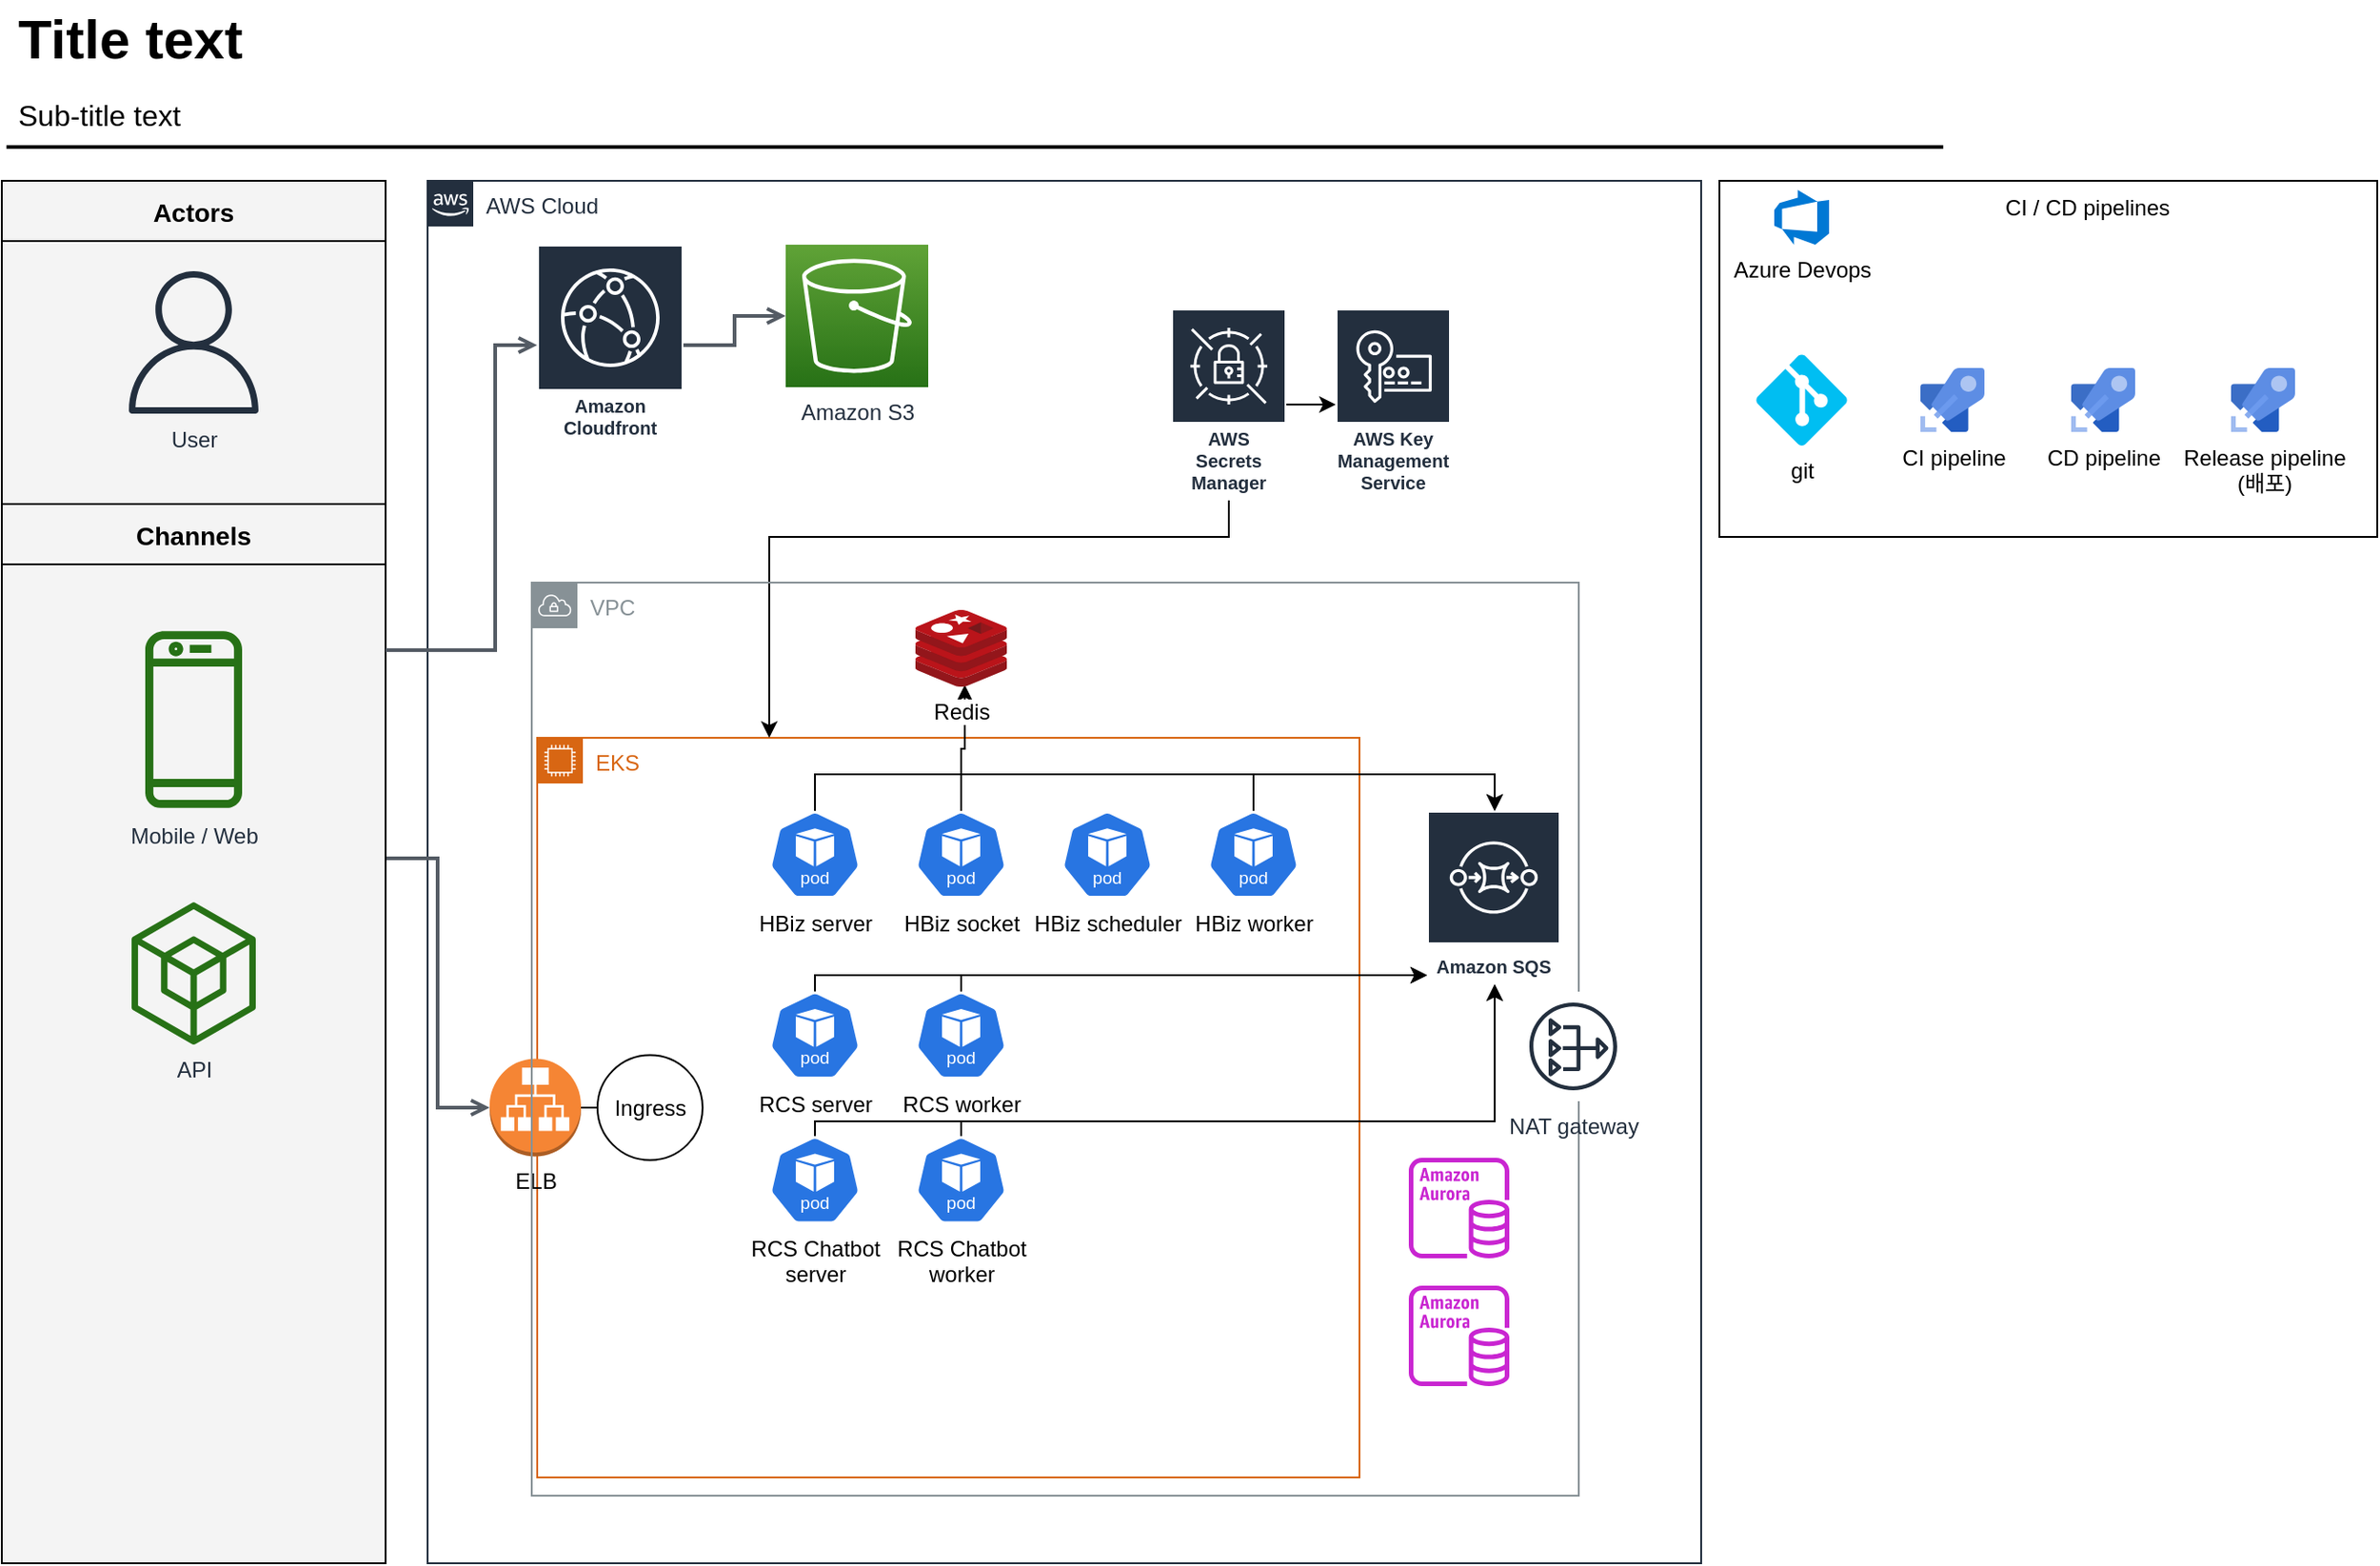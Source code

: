 <mxfile version="24.4.13" type="github">
  <diagram id="Ht1M8jgEwFfnCIfOTk4-" name="Page-1">
    <mxGraphModel dx="1329" dy="1023" grid="1" gridSize="10" guides="1" tooltips="1" connect="1" arrows="1" fold="1" page="1" pageScale="1" pageWidth="827" pageHeight="1169" math="0" shadow="0">
      <root>
        <mxCell id="0" />
        <mxCell id="1" parent="0" />
        <mxCell id="jZVaUwOg5UY3L9NAnvdq-71" value="AWS Cloud" style="points=[[0,0],[0.25,0],[0.5,0],[0.75,0],[1,0],[1,0.25],[1,0.5],[1,0.75],[1,1],[0.75,1],[0.5,1],[0.25,1],[0,1],[0,0.75],[0,0.5],[0,0.25]];outlineConnect=0;gradientColor=none;html=1;whiteSpace=wrap;fontSize=12;fontStyle=0;shape=mxgraph.aws4.group;grIcon=mxgraph.aws4.group_aws_cloud_alt;strokeColor=#232F3E;fillColor=none;verticalAlign=top;align=left;spacingLeft=30;fontColor=#232F3E;dashed=0;labelBackgroundColor=none;container=1;pointerEvents=0;collapsible=0;recursiveResize=0;" parent="1" vertex="1">
          <mxGeometry x="263" y="125" width="697" height="757" as="geometry" />
        </mxCell>
        <mxCell id="zrVqTDs2ZrXa-9Ne3RmP-2" value="EKS" style="points=[[0,0],[0.25,0],[0.5,0],[0.75,0],[1,0],[1,0.25],[1,0.5],[1,0.75],[1,1],[0.75,1],[0.5,1],[0.25,1],[0,1],[0,0.75],[0,0.5],[0,0.25]];outlineConnect=0;gradientColor=none;html=1;whiteSpace=wrap;fontSize=12;fontStyle=0;container=1;pointerEvents=0;collapsible=0;recursiveResize=0;shape=mxgraph.aws4.group;grIcon=mxgraph.aws4.group_ec2_instance_contents;strokeColor=#D86613;fillColor=none;verticalAlign=top;align=left;spacingLeft=30;fontColor=#D86613;dashed=0;" vertex="1" parent="jZVaUwOg5UY3L9NAnvdq-71">
          <mxGeometry x="60" y="305" width="450" height="405" as="geometry" />
        </mxCell>
        <mxCell id="zrVqTDs2ZrXa-9Ne3RmP-35" style="edgeStyle=orthogonalEdgeStyle;rounded=0;orthogonalLoop=1;jettySize=auto;html=1;exitX=1;exitY=0.5;exitDx=0;exitDy=0;exitPerimeter=0;" edge="1" parent="zrVqTDs2ZrXa-9Ne3RmP-2" source="zrVqTDs2ZrXa-9Ne3RmP-9" target="zrVqTDs2ZrXa-9Ne3RmP-10">
          <mxGeometry relative="1" as="geometry" />
        </mxCell>
        <mxCell id="zrVqTDs2ZrXa-9Ne3RmP-9" value="ELB" style="outlineConnect=0;dashed=0;verticalLabelPosition=bottom;verticalAlign=top;align=center;html=1;shape=mxgraph.aws3.application_load_balancer;fillColor=#F58534;gradientColor=none;" vertex="1" parent="zrVqTDs2ZrXa-9Ne3RmP-2">
          <mxGeometry x="-26" y="175.75" width="50" height="53.5" as="geometry" />
        </mxCell>
        <mxCell id="zrVqTDs2ZrXa-9Ne3RmP-10" value="Ingress" style="ellipse;whiteSpace=wrap;html=1;aspect=fixed;" vertex="1" parent="zrVqTDs2ZrXa-9Ne3RmP-2">
          <mxGeometry x="33" y="173.75" width="57.5" height="57.5" as="geometry" />
        </mxCell>
        <mxCell id="zrVqTDs2ZrXa-9Ne3RmP-11" value="HBiz server" style="aspect=fixed;sketch=0;html=1;dashed=0;whitespace=wrap;verticalLabelPosition=bottom;verticalAlign=top;fillColor=#2875E2;strokeColor=#ffffff;points=[[0.005,0.63,0],[0.1,0.2,0],[0.9,0.2,0],[0.5,0,0],[0.995,0.63,0],[0.72,0.99,0],[0.5,1,0],[0.28,0.99,0]];shape=mxgraph.kubernetes.icon2;kubernetesLabel=1;prIcon=pod" vertex="1" parent="zrVqTDs2ZrXa-9Ne3RmP-2">
          <mxGeometry x="127" y="40" width="50" height="48" as="geometry" />
        </mxCell>
        <mxCell id="zrVqTDs2ZrXa-9Ne3RmP-12" value="RCS server" style="aspect=fixed;sketch=0;html=1;dashed=0;whitespace=wrap;verticalLabelPosition=bottom;verticalAlign=top;fillColor=#2875E2;strokeColor=#ffffff;points=[[0.005,0.63,0],[0.1,0.2,0],[0.9,0.2,0],[0.5,0,0],[0.995,0.63,0],[0.72,0.99,0],[0.5,1,0],[0.28,0.99,0]];shape=mxgraph.kubernetes.icon2;kubernetesLabel=1;prIcon=pod" vertex="1" parent="zrVqTDs2ZrXa-9Ne3RmP-2">
          <mxGeometry x="127" y="138.88" width="50" height="48" as="geometry" />
        </mxCell>
        <mxCell id="zrVqTDs2ZrXa-9Ne3RmP-13" value="RCS Chatbot&lt;div&gt;server&lt;/div&gt;" style="aspect=fixed;sketch=0;html=1;dashed=0;whitespace=wrap;verticalLabelPosition=bottom;verticalAlign=top;fillColor=#2875E2;strokeColor=#ffffff;points=[[0.005,0.63,0],[0.1,0.2,0],[0.9,0.2,0],[0.5,0,0],[0.995,0.63,0],[0.72,0.99,0],[0.5,1,0],[0.28,0.99,0]];shape=mxgraph.kubernetes.icon2;kubernetesLabel=1;prIcon=pod" vertex="1" parent="zrVqTDs2ZrXa-9Ne3RmP-2">
          <mxGeometry x="127" y="218.13" width="50" height="48" as="geometry" />
        </mxCell>
        <mxCell id="zrVqTDs2ZrXa-9Ne3RmP-15" value="HBiz scheduler" style="aspect=fixed;sketch=0;html=1;dashed=0;whitespace=wrap;verticalLabelPosition=bottom;verticalAlign=top;fillColor=#2875E2;strokeColor=#ffffff;points=[[0.005,0.63,0],[0.1,0.2,0],[0.9,0.2,0],[0.5,0,0],[0.995,0.63,0],[0.72,0.99,0],[0.5,1,0],[0.28,0.99,0]];shape=mxgraph.kubernetes.icon2;kubernetesLabel=1;prIcon=pod" vertex="1" parent="zrVqTDs2ZrXa-9Ne3RmP-2">
          <mxGeometry x="287" y="40" width="50" height="48" as="geometry" />
        </mxCell>
        <mxCell id="zrVqTDs2ZrXa-9Ne3RmP-16" value="HBiz worker" style="aspect=fixed;sketch=0;html=1;dashed=0;whitespace=wrap;verticalLabelPosition=bottom;verticalAlign=top;fillColor=#2875E2;strokeColor=#ffffff;points=[[0.005,0.63,0],[0.1,0.2,0],[0.9,0.2,0],[0.5,0,0],[0.995,0.63,0],[0.72,0.99,0],[0.5,1,0],[0.28,0.99,0]];shape=mxgraph.kubernetes.icon2;kubernetesLabel=1;prIcon=pod" vertex="1" parent="zrVqTDs2ZrXa-9Ne3RmP-2">
          <mxGeometry x="367" y="40" width="50" height="48" as="geometry" />
        </mxCell>
        <mxCell id="zrVqTDs2ZrXa-9Ne3RmP-17" value="RCS worker" style="aspect=fixed;sketch=0;html=1;dashed=0;whitespace=wrap;verticalLabelPosition=bottom;verticalAlign=top;fillColor=#2875E2;strokeColor=#ffffff;points=[[0.005,0.63,0],[0.1,0.2,0],[0.9,0.2,0],[0.5,0,0],[0.995,0.63,0],[0.72,0.99,0],[0.5,1,0],[0.28,0.99,0]];shape=mxgraph.kubernetes.icon2;kubernetesLabel=1;prIcon=pod" vertex="1" parent="zrVqTDs2ZrXa-9Ne3RmP-2">
          <mxGeometry x="207" y="138.88" width="50" height="48" as="geometry" />
        </mxCell>
        <mxCell id="zrVqTDs2ZrXa-9Ne3RmP-18" value="RCS Chatbot&lt;div&gt;worker&lt;/div&gt;" style="aspect=fixed;sketch=0;html=1;dashed=0;whitespace=wrap;verticalLabelPosition=bottom;verticalAlign=top;fillColor=#2875E2;strokeColor=#ffffff;points=[[0.005,0.63,0],[0.1,0.2,0],[0.9,0.2,0],[0.5,0,0],[0.995,0.63,0],[0.72,0.99,0],[0.5,1,0],[0.28,0.99,0]];shape=mxgraph.kubernetes.icon2;kubernetesLabel=1;prIcon=pod" vertex="1" parent="zrVqTDs2ZrXa-9Ne3RmP-2">
          <mxGeometry x="207" y="218.13" width="50" height="48" as="geometry" />
        </mxCell>
        <mxCell id="zrVqTDs2ZrXa-9Ne3RmP-19" value="HBiz socket" style="aspect=fixed;sketch=0;html=1;dashed=0;whitespace=wrap;verticalLabelPosition=bottom;verticalAlign=top;fillColor=#2875E2;strokeColor=#ffffff;points=[[0.005,0.63,0],[0.1,0.2,0],[0.9,0.2,0],[0.5,0,0],[0.995,0.63,0],[0.72,0.99,0],[0.5,1,0],[0.28,0.99,0]];shape=mxgraph.kubernetes.icon2;kubernetesLabel=1;prIcon=pod" vertex="1" parent="zrVqTDs2ZrXa-9Ne3RmP-2">
          <mxGeometry x="207" y="40" width="50" height="48" as="geometry" />
        </mxCell>
        <mxCell id="jZVaUwOg5UY3L9NAnvdq-73" value="Amazon S3" style="outlineConnect=0;fontColor=#232F3E;gradientColor=#60A337;gradientDirection=north;fillColor=#277116;strokeColor=#ffffff;dashed=0;verticalLabelPosition=bottom;verticalAlign=top;align=center;html=1;fontSize=12;fontStyle=0;aspect=fixed;shape=mxgraph.aws4.resourceIcon;resIcon=mxgraph.aws4.s3;labelBackgroundColor=none;" parent="jZVaUwOg5UY3L9NAnvdq-71" vertex="1">
          <mxGeometry x="196" y="35" width="78" height="78" as="geometry" />
        </mxCell>
        <mxCell id="zrVqTDs2ZrXa-9Ne3RmP-4" value="Amazon Cloudfront" style="sketch=0;outlineConnect=0;fontColor=#232F3E;gradientColor=none;strokeColor=#ffffff;fillColor=#232F3E;dashed=0;verticalLabelPosition=middle;verticalAlign=bottom;align=center;html=1;whiteSpace=wrap;fontSize=10;fontStyle=1;spacing=3;shape=mxgraph.aws4.productIcon;prIcon=mxgraph.aws4.cloudfront;" vertex="1" parent="jZVaUwOg5UY3L9NAnvdq-71">
          <mxGeometry x="60" y="35" width="80" height="110" as="geometry" />
        </mxCell>
        <mxCell id="jZVaUwOg5UY3L9NAnvdq-158" style="edgeStyle=elbowEdgeStyle;rounded=0;orthogonalLoop=1;jettySize=auto;html=1;endArrow=open;endFill=0;strokeColor=#545B64;strokeWidth=2;fontSize=14;" parent="jZVaUwOg5UY3L9NAnvdq-71" target="jZVaUwOg5UY3L9NAnvdq-73" edge="1" source="zrVqTDs2ZrXa-9Ne3RmP-4">
          <mxGeometry relative="1" as="geometry">
            <mxPoint x="306" y="15" as="sourcePoint" />
            <mxPoint x="75" y="75" as="targetPoint" />
            <Array as="points" />
          </mxGeometry>
        </mxCell>
        <mxCell id="zrVqTDs2ZrXa-9Ne3RmP-20" value="Amazon SQS" style="sketch=0;outlineConnect=0;fontColor=#232F3E;gradientColor=none;strokeColor=#ffffff;fillColor=#232F3E;dashed=0;verticalLabelPosition=middle;verticalAlign=bottom;align=center;html=1;whiteSpace=wrap;fontSize=10;fontStyle=1;spacing=3;shape=mxgraph.aws4.productIcon;prIcon=mxgraph.aws4.sqs;" vertex="1" parent="jZVaUwOg5UY3L9NAnvdq-71">
          <mxGeometry x="547" y="345" width="73" height="95" as="geometry" />
        </mxCell>
        <mxCell id="zrVqTDs2ZrXa-9Ne3RmP-24" style="edgeStyle=orthogonalEdgeStyle;rounded=0;orthogonalLoop=1;jettySize=auto;html=1;" edge="1" parent="jZVaUwOg5UY3L9NAnvdq-71" source="zrVqTDs2ZrXa-9Ne3RmP-11" target="zrVqTDs2ZrXa-9Ne3RmP-20">
          <mxGeometry relative="1" as="geometry">
            <Array as="points">
              <mxPoint x="212" y="325" />
              <mxPoint x="584" y="325" />
            </Array>
          </mxGeometry>
        </mxCell>
        <mxCell id="zrVqTDs2ZrXa-9Ne3RmP-25" style="edgeStyle=orthogonalEdgeStyle;rounded=0;orthogonalLoop=1;jettySize=auto;html=1;exitX=0.5;exitY=0;exitDx=0;exitDy=0;exitPerimeter=0;" edge="1" parent="jZVaUwOg5UY3L9NAnvdq-71" source="zrVqTDs2ZrXa-9Ne3RmP-16" target="zrVqTDs2ZrXa-9Ne3RmP-20">
          <mxGeometry relative="1" as="geometry">
            <Array as="points">
              <mxPoint x="452" y="325" />
              <mxPoint x="584" y="325" />
            </Array>
          </mxGeometry>
        </mxCell>
        <mxCell id="zrVqTDs2ZrXa-9Ne3RmP-27" style="edgeStyle=orthogonalEdgeStyle;rounded=0;orthogonalLoop=1;jettySize=auto;html=1;exitX=0.5;exitY=0;exitDx=0;exitDy=0;exitPerimeter=0;" edge="1" parent="jZVaUwOg5UY3L9NAnvdq-71" source="zrVqTDs2ZrXa-9Ne3RmP-12" target="zrVqTDs2ZrXa-9Ne3RmP-20">
          <mxGeometry relative="1" as="geometry">
            <Array as="points">
              <mxPoint x="212" y="435" />
            </Array>
          </mxGeometry>
        </mxCell>
        <mxCell id="zrVqTDs2ZrXa-9Ne3RmP-28" style="edgeStyle=orthogonalEdgeStyle;rounded=0;orthogonalLoop=1;jettySize=auto;html=1;exitX=0.5;exitY=0;exitDx=0;exitDy=0;exitPerimeter=0;" edge="1" parent="jZVaUwOg5UY3L9NAnvdq-71" source="zrVqTDs2ZrXa-9Ne3RmP-17" target="zrVqTDs2ZrXa-9Ne3RmP-20">
          <mxGeometry relative="1" as="geometry">
            <Array as="points">
              <mxPoint x="292" y="435" />
            </Array>
          </mxGeometry>
        </mxCell>
        <mxCell id="zrVqTDs2ZrXa-9Ne3RmP-29" style="edgeStyle=orthogonalEdgeStyle;rounded=0;orthogonalLoop=1;jettySize=auto;html=1;exitX=0.5;exitY=0;exitDx=0;exitDy=0;exitPerimeter=0;" edge="1" parent="jZVaUwOg5UY3L9NAnvdq-71" source="zrVqTDs2ZrXa-9Ne3RmP-13" target="zrVqTDs2ZrXa-9Ne3RmP-20">
          <mxGeometry relative="1" as="geometry">
            <Array as="points">
              <mxPoint x="212" y="515" />
              <mxPoint x="584" y="515" />
            </Array>
          </mxGeometry>
        </mxCell>
        <mxCell id="zrVqTDs2ZrXa-9Ne3RmP-32" style="edgeStyle=orthogonalEdgeStyle;rounded=0;orthogonalLoop=1;jettySize=auto;html=1;exitX=0.5;exitY=0;exitDx=0;exitDy=0;exitPerimeter=0;" edge="1" parent="jZVaUwOg5UY3L9NAnvdq-71" source="zrVqTDs2ZrXa-9Ne3RmP-18" target="zrVqTDs2ZrXa-9Ne3RmP-20">
          <mxGeometry relative="1" as="geometry">
            <Array as="points">
              <mxPoint x="292" y="515" />
              <mxPoint x="584" y="515" />
            </Array>
          </mxGeometry>
        </mxCell>
        <mxCell id="zrVqTDs2ZrXa-9Ne3RmP-40" value="" style="sketch=0;outlineConnect=0;fontColor=#232F3E;gradientColor=none;fillColor=#C925D1;strokeColor=none;dashed=0;verticalLabelPosition=bottom;verticalAlign=top;align=center;html=1;fontSize=12;fontStyle=0;aspect=fixed;pointerEvents=1;shape=mxgraph.aws4.aurora_instance;" vertex="1" parent="jZVaUwOg5UY3L9NAnvdq-71">
          <mxGeometry x="537" y="535" width="55" height="55" as="geometry" />
        </mxCell>
        <mxCell id="zrVqTDs2ZrXa-9Ne3RmP-57" value="" style="edgeStyle=orthogonalEdgeStyle;rounded=0;orthogonalLoop=1;jettySize=auto;html=1;" edge="1" parent="jZVaUwOg5UY3L9NAnvdq-71" source="zrVqTDs2ZrXa-9Ne3RmP-54" target="zrVqTDs2ZrXa-9Ne3RmP-55">
          <mxGeometry relative="1" as="geometry" />
        </mxCell>
        <mxCell id="zrVqTDs2ZrXa-9Ne3RmP-58" style="edgeStyle=orthogonalEdgeStyle;rounded=0;orthogonalLoop=1;jettySize=auto;html=1;" edge="1" parent="jZVaUwOg5UY3L9NAnvdq-71" source="zrVqTDs2ZrXa-9Ne3RmP-54" target="zrVqTDs2ZrXa-9Ne3RmP-2">
          <mxGeometry relative="1" as="geometry">
            <Array as="points">
              <mxPoint x="439" y="195" />
              <mxPoint x="187" y="195" />
            </Array>
          </mxGeometry>
        </mxCell>
        <mxCell id="zrVqTDs2ZrXa-9Ne3RmP-54" value="AWS Secrets Manager" style="sketch=0;outlineConnect=0;fontColor=#232F3E;gradientColor=none;strokeColor=#ffffff;fillColor=#232F3E;dashed=0;verticalLabelPosition=middle;verticalAlign=bottom;align=center;html=1;whiteSpace=wrap;fontSize=10;fontStyle=1;spacing=3;shape=mxgraph.aws4.productIcon;prIcon=mxgraph.aws4.secrets_manager;" vertex="1" parent="jZVaUwOg5UY3L9NAnvdq-71">
          <mxGeometry x="407" y="70" width="63" height="105" as="geometry" />
        </mxCell>
        <mxCell id="zrVqTDs2ZrXa-9Ne3RmP-55" value="AWS Key Management Service" style="sketch=0;outlineConnect=0;fontColor=#232F3E;gradientColor=none;strokeColor=#ffffff;fillColor=#232F3E;dashed=0;verticalLabelPosition=middle;verticalAlign=bottom;align=center;html=1;whiteSpace=wrap;fontSize=10;fontStyle=1;spacing=3;shape=mxgraph.aws4.productIcon;prIcon=mxgraph.aws4.key_management_service;" vertex="1" parent="jZVaUwOg5UY3L9NAnvdq-71">
          <mxGeometry x="497" y="70" width="63" height="105" as="geometry" />
        </mxCell>
        <mxCell id="zrVqTDs2ZrXa-9Ne3RmP-59" style="edgeStyle=orthogonalEdgeStyle;rounded=0;orthogonalLoop=1;jettySize=auto;html=1;exitX=0.5;exitY=0;exitDx=0;exitDy=0;exitPerimeter=0;entryX=0.54;entryY=0.976;entryDx=0;entryDy=0;entryPerimeter=0;" edge="1" parent="jZVaUwOg5UY3L9NAnvdq-71" source="zrVqTDs2ZrXa-9Ne3RmP-19" target="zrVqTDs2ZrXa-9Ne3RmP-52">
          <mxGeometry relative="1" as="geometry" />
        </mxCell>
        <mxCell id="zrVqTDs2ZrXa-9Ne3RmP-52" value="Redis" style="image;sketch=0;aspect=fixed;html=1;points=[];align=center;fontSize=12;image=img/lib/mscae/Cache_Redis_Product.svg;" vertex="1" parent="jZVaUwOg5UY3L9NAnvdq-71">
          <mxGeometry x="267" y="235" width="50" height="42" as="geometry" />
        </mxCell>
        <mxCell id="zrVqTDs2ZrXa-9Ne3RmP-61" value="" style="sketch=0;outlineConnect=0;fontColor=#232F3E;gradientColor=none;fillColor=#C925D1;strokeColor=none;dashed=0;verticalLabelPosition=bottom;verticalAlign=top;align=center;html=1;fontSize=12;fontStyle=0;aspect=fixed;pointerEvents=1;shape=mxgraph.aws4.aurora_instance;" vertex="1" parent="jZVaUwOg5UY3L9NAnvdq-71">
          <mxGeometry x="537" y="605" width="55" height="55" as="geometry" />
        </mxCell>
        <mxCell id="zrVqTDs2ZrXa-9Ne3RmP-63" value="VPC" style="sketch=0;outlineConnect=0;gradientColor=none;html=1;whiteSpace=wrap;fontSize=12;fontStyle=0;shape=mxgraph.aws4.group;grIcon=mxgraph.aws4.group_vpc;strokeColor=#879196;fillColor=none;verticalAlign=top;align=left;spacingLeft=30;fontColor=#879196;dashed=0;" vertex="1" parent="jZVaUwOg5UY3L9NAnvdq-71">
          <mxGeometry x="57" y="220" width="573" height="500" as="geometry" />
        </mxCell>
        <mxCell id="zrVqTDs2ZrXa-9Ne3RmP-64" value="NAT gateway" style="sketch=0;outlineConnect=0;fontColor=#232F3E;gradientColor=none;strokeColor=#232F3E;fillColor=#ffffff;dashed=0;verticalLabelPosition=bottom;verticalAlign=top;align=center;html=1;fontSize=12;fontStyle=0;aspect=fixed;shape=mxgraph.aws4.resourceIcon;resIcon=mxgraph.aws4.nat_gateway;" vertex="1" parent="jZVaUwOg5UY3L9NAnvdq-71">
          <mxGeometry x="597" y="444" width="60" height="60" as="geometry" />
        </mxCell>
        <mxCell id="jZVaUwOg5UY3L9NAnvdq-110" style="edgeStyle=elbowEdgeStyle;rounded=0;orthogonalLoop=1;jettySize=auto;html=1;endArrow=open;endFill=0;strokeColor=#545B64;strokeWidth=2;fontSize=14;entryX=0;entryY=0.5;entryDx=0;entryDy=0;entryPerimeter=0;" parent="1" edge="1" target="zrVqTDs2ZrXa-9Ne3RmP-9">
          <mxGeometry relative="1" as="geometry">
            <mxPoint x="240" y="496" as="sourcePoint" />
            <mxPoint x="650" y="602.5" as="targetPoint" />
          </mxGeometry>
        </mxCell>
        <mxCell id="-QjtrjUzRDEMRZ5MF8oH-47" value="Title text&lt;br&gt;" style="text;html=1;resizable=0;points=[];autosize=1;align=left;verticalAlign=top;spacingTop=-4;fontSize=30;fontStyle=1;labelBackgroundColor=none;" parent="1" vertex="1">
          <mxGeometry x="36.5" y="26.5" width="130" height="40" as="geometry" />
        </mxCell>
        <mxCell id="-QjtrjUzRDEMRZ5MF8oH-48" value="Sub-title text&lt;br style=&quot;font-size: 16px&quot;&gt;" style="text;html=1;resizable=0;points=[];autosize=1;align=left;verticalAlign=top;spacingTop=-4;fontSize=16;labelBackgroundColor=none;" parent="1" vertex="1">
          <mxGeometry x="36.5" y="76.5" width="100" height="20" as="geometry" />
        </mxCell>
        <mxCell id="SCVMTBWpLvtzJIhz15lM-1" value="" style="line;strokeWidth=2;html=1;fontSize=14;labelBackgroundColor=none;" parent="1" vertex="1">
          <mxGeometry x="32.5" y="101.5" width="1060" height="10" as="geometry" />
        </mxCell>
        <mxCell id="jZVaUwOg5UY3L9NAnvdq-59" value="Actors" style="swimlane;fontSize=14;align=center;swimlaneFillColor=#f4f4f4;fillColor=#f4f4f4;startSize=33;container=1;pointerEvents=0;collapsible=0;recursiveResize=0;" parent="1" vertex="1">
          <mxGeometry x="30" y="125" width="210" height="177" as="geometry" />
        </mxCell>
        <mxCell id="jZVaUwOg5UY3L9NAnvdq-60" value="User" style="outlineConnect=0;fontColor=#232F3E;gradientColor=none;fillColor=#232F3E;strokeColor=none;dashed=0;verticalLabelPosition=bottom;verticalAlign=top;align=center;html=1;fontSize=12;fontStyle=0;aspect=fixed;pointerEvents=1;shape=mxgraph.aws4.user;labelBackgroundColor=none;" parent="jZVaUwOg5UY3L9NAnvdq-59" vertex="1">
          <mxGeometry x="66" y="49.5" width="78" height="78" as="geometry" />
        </mxCell>
        <mxCell id="jZVaUwOg5UY3L9NAnvdq-62" value="Channels" style="swimlane;fontSize=14;align=center;swimlaneFillColor=#f4f4f4;fillColor=#f4f4f4;startSize=33;container=1;pointerEvents=0;collapsible=0;recursiveResize=0;" parent="1" vertex="1">
          <mxGeometry x="30" y="302" width="210" height="580" as="geometry" />
        </mxCell>
        <mxCell id="jZVaUwOg5UY3L9NAnvdq-65" value="Mobile / Web" style="outlineConnect=0;fontColor=#232F3E;gradientColor=none;strokeColor=none;fillColor=#277116;dashed=0;verticalLabelPosition=bottom;verticalAlign=top;align=center;html=1;fontSize=12;fontStyle=0;shape=mxgraph.aws4.mobile_client;labelBackgroundColor=none;" parent="jZVaUwOg5UY3L9NAnvdq-62" vertex="1">
          <mxGeometry x="78.5" y="68" width="53" height="100" as="geometry" />
        </mxCell>
        <mxCell id="jZVaUwOg5UY3L9NAnvdq-95" value="API" style="outlineConnect=0;fontColor=#232F3E;gradientColor=none;fillColor=#277116;strokeColor=none;dashed=0;verticalLabelPosition=bottom;verticalAlign=top;align=center;html=1;fontSize=12;fontStyle=0;aspect=fixed;pointerEvents=1;shape=mxgraph.aws4.external_sdk;labelBackgroundColor=none;" parent="jZVaUwOg5UY3L9NAnvdq-62" vertex="1">
          <mxGeometry x="71" y="218" width="68" height="78" as="geometry" />
        </mxCell>
        <mxCell id="zrVqTDs2ZrXa-9Ne3RmP-5" value="" style="edgeStyle=elbowEdgeStyle;rounded=0;orthogonalLoop=1;jettySize=auto;html=1;endArrow=open;endFill=0;strokeColor=#545B64;strokeWidth=2;fontSize=14;" edge="1" parent="1" target="zrVqTDs2ZrXa-9Ne3RmP-4">
          <mxGeometry relative="1" as="geometry">
            <mxPoint x="240" y="382" as="sourcePoint" />
            <mxPoint x="500" y="230" as="targetPoint" />
            <Array as="points">
              <mxPoint x="300" y="310" />
            </Array>
          </mxGeometry>
        </mxCell>
        <mxCell id="zrVqTDs2ZrXa-9Ne3RmP-41" value="CI pipeline" style="image;sketch=0;aspect=fixed;html=1;points=[];align=center;fontSize=12;image=img/lib/mscae/Azure_Pipelines.svg;" vertex="1" parent="1">
          <mxGeometry x="1080" y="227.5" width="35" height="35" as="geometry" />
        </mxCell>
        <mxCell id="zrVqTDs2ZrXa-9Ne3RmP-42" value="Azure Devops" style="image;sketch=0;aspect=fixed;html=1;points=[];align=center;fontSize=12;image=img/lib/mscae/Azure_DevOps.svg;" vertex="1" parent="1">
          <mxGeometry x="1000" y="130" width="30" height="30" as="geometry" />
        </mxCell>
        <mxCell id="zrVqTDs2ZrXa-9Ne3RmP-43" value="" style="rounded=0;whiteSpace=wrap;html=1;fillColor=none;" vertex="1" parent="1">
          <mxGeometry x="970" y="125" width="360" height="195" as="geometry" />
        </mxCell>
        <mxCell id="zrVqTDs2ZrXa-9Ne3RmP-44" value="CI / CD pipelines" style="text;html=1;align=center;verticalAlign=middle;whiteSpace=wrap;rounded=0;" vertex="1" parent="1">
          <mxGeometry x="1115" y="125" width="113" height="30" as="geometry" />
        </mxCell>
        <mxCell id="zrVqTDs2ZrXa-9Ne3RmP-45" value="git" style="verticalLabelPosition=bottom;html=1;verticalAlign=top;align=center;strokeColor=none;fillColor=#00BEF2;shape=mxgraph.azure.git_repository;" vertex="1" parent="1">
          <mxGeometry x="990" y="220" width="50" height="50" as="geometry" />
        </mxCell>
        <mxCell id="zrVqTDs2ZrXa-9Ne3RmP-47" value="CD pipeline" style="image;sketch=0;aspect=fixed;html=1;points=[];align=center;fontSize=12;image=img/lib/mscae/Azure_Pipelines.svg;" vertex="1" parent="1">
          <mxGeometry x="1162.5" y="227.5" width="35" height="35" as="geometry" />
        </mxCell>
        <mxCell id="zrVqTDs2ZrXa-9Ne3RmP-48" value="Release pipeline&lt;div&gt;(배포)&lt;/div&gt;" style="image;sketch=0;aspect=fixed;html=1;points=[];align=center;fontSize=12;image=img/lib/mscae/Azure_Pipelines.svg;" vertex="1" parent="1">
          <mxGeometry x="1250" y="227.5" width="35" height="35" as="geometry" />
        </mxCell>
      </root>
    </mxGraphModel>
  </diagram>
</mxfile>
